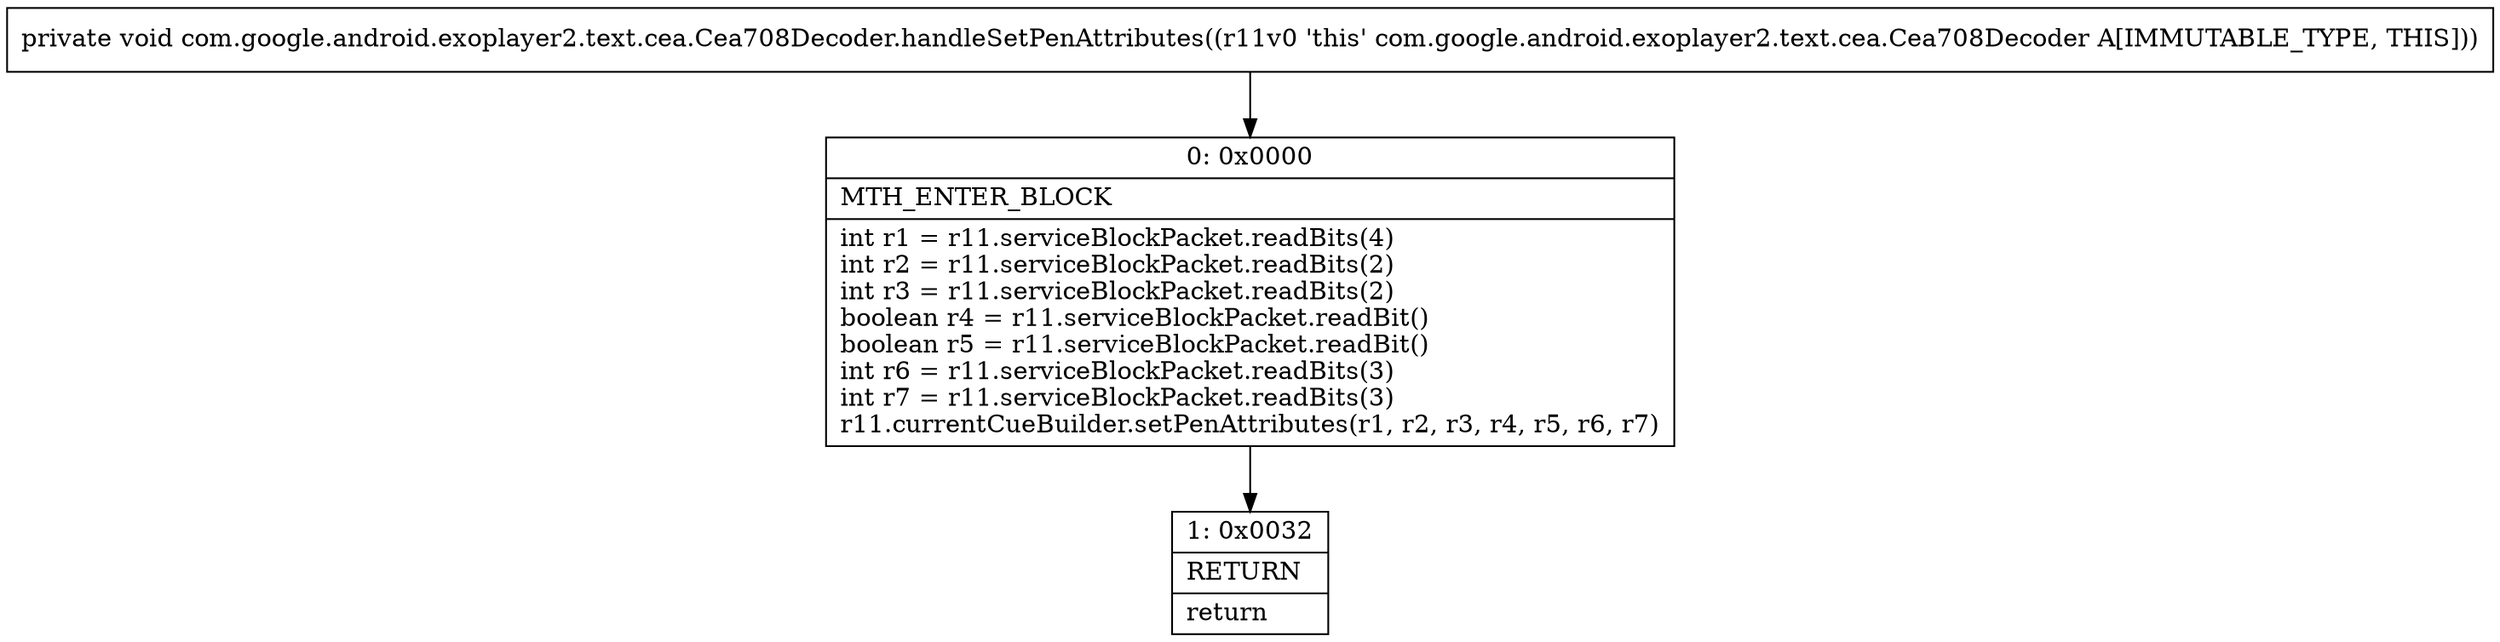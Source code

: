 digraph "CFG forcom.google.android.exoplayer2.text.cea.Cea708Decoder.handleSetPenAttributes()V" {
Node_0 [shape=record,label="{0\:\ 0x0000|MTH_ENTER_BLOCK\l|int r1 = r11.serviceBlockPacket.readBits(4)\lint r2 = r11.serviceBlockPacket.readBits(2)\lint r3 = r11.serviceBlockPacket.readBits(2)\lboolean r4 = r11.serviceBlockPacket.readBit()\lboolean r5 = r11.serviceBlockPacket.readBit()\lint r6 = r11.serviceBlockPacket.readBits(3)\lint r7 = r11.serviceBlockPacket.readBits(3)\lr11.currentCueBuilder.setPenAttributes(r1, r2, r3, r4, r5, r6, r7)\l}"];
Node_1 [shape=record,label="{1\:\ 0x0032|RETURN\l|return\l}"];
MethodNode[shape=record,label="{private void com.google.android.exoplayer2.text.cea.Cea708Decoder.handleSetPenAttributes((r11v0 'this' com.google.android.exoplayer2.text.cea.Cea708Decoder A[IMMUTABLE_TYPE, THIS])) }"];
MethodNode -> Node_0;
Node_0 -> Node_1;
}

